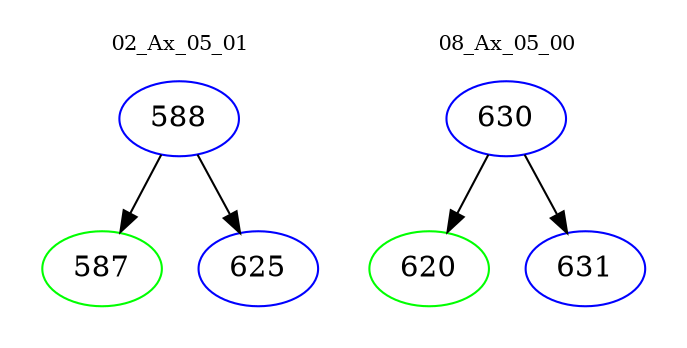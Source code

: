 digraph{
subgraph cluster_0 {
color = white
label = "02_Ax_05_01";
fontsize=10;
T0_588 [label="588", color="blue"]
T0_588 -> T0_587 [color="black"]
T0_587 [label="587", color="green"]
T0_588 -> T0_625 [color="black"]
T0_625 [label="625", color="blue"]
}
subgraph cluster_1 {
color = white
label = "08_Ax_05_00";
fontsize=10;
T1_630 [label="630", color="blue"]
T1_630 -> T1_620 [color="black"]
T1_620 [label="620", color="green"]
T1_630 -> T1_631 [color="black"]
T1_631 [label="631", color="blue"]
}
}
